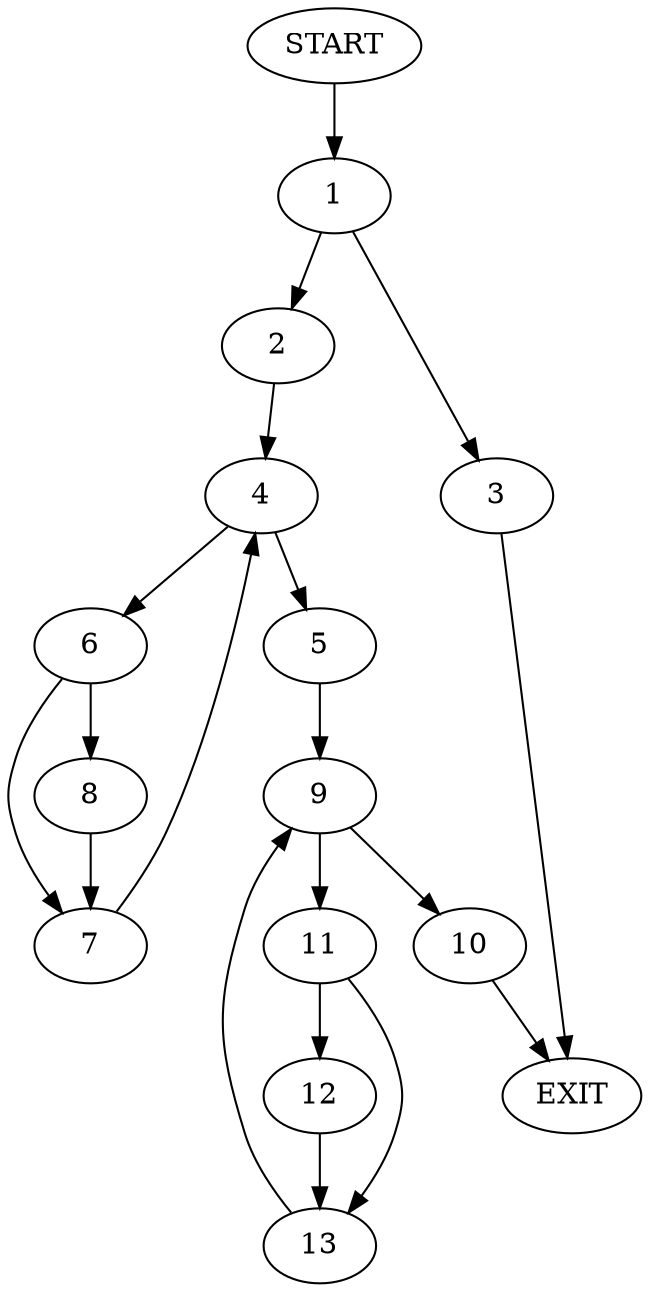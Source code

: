 digraph {
0 [label="START"]
14 [label="EXIT"]
0 -> 1
1 -> 2
1 -> 3
2 -> 4
3 -> 14
4 -> 5
4 -> 6
6 -> 7
6 -> 8
5 -> 9
8 -> 7
7 -> 4
9 -> 10
9 -> 11
11 -> 12
11 -> 13
10 -> 14
13 -> 9
12 -> 13
}
